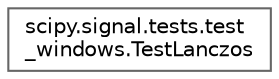 digraph "Graphical Class Hierarchy"
{
 // LATEX_PDF_SIZE
  bgcolor="transparent";
  edge [fontname=Helvetica,fontsize=10,labelfontname=Helvetica,labelfontsize=10];
  node [fontname=Helvetica,fontsize=10,shape=box,height=0.2,width=0.4];
  rankdir="LR";
  Node0 [id="Node000000",label="scipy.signal.tests.test\l_windows.TestLanczos",height=0.2,width=0.4,color="grey40", fillcolor="white", style="filled",URL="$d6/d0c/classscipy_1_1signal_1_1tests_1_1test__windows_1_1TestLanczos.html",tooltip=" "];
}
